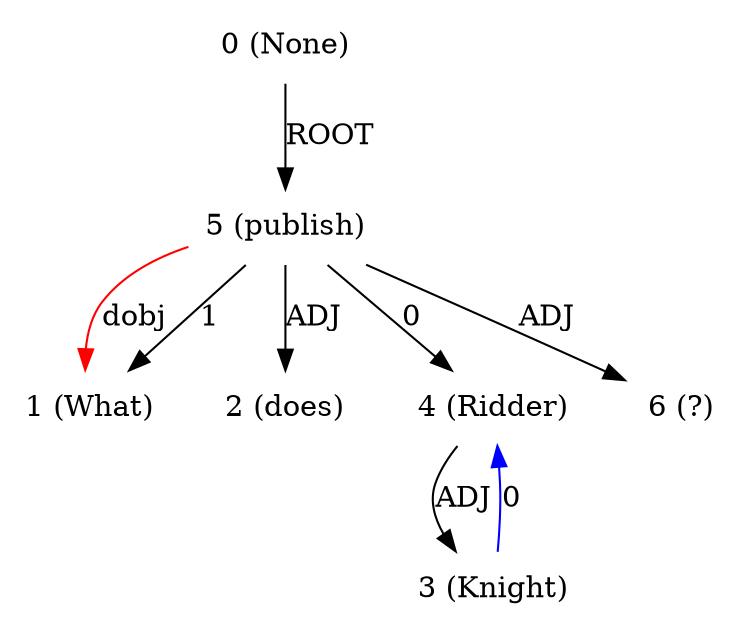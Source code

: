digraph G{
edge [dir=forward]
node [shape=plaintext]

0 [label="0 (None)"]
0 -> 5 [label="ROOT"]
1 [label="1 (What)"]
5 -> 1 [label="dobj", color="red"]
2 [label="2 (does)"]
3 [label="3 (Knight)"]
3 -> 4 [label="0", color="blue"]
4 [label="4 (Ridder)"]
4 -> 3 [label="ADJ"]
5 [label="5 (publish)"]
5 -> 1 [label="1"]
5 -> 4 [label="0"]
5 -> 2 [label="ADJ"]
5 -> 6 [label="ADJ"]
6 [label="6 (?)"]
}
